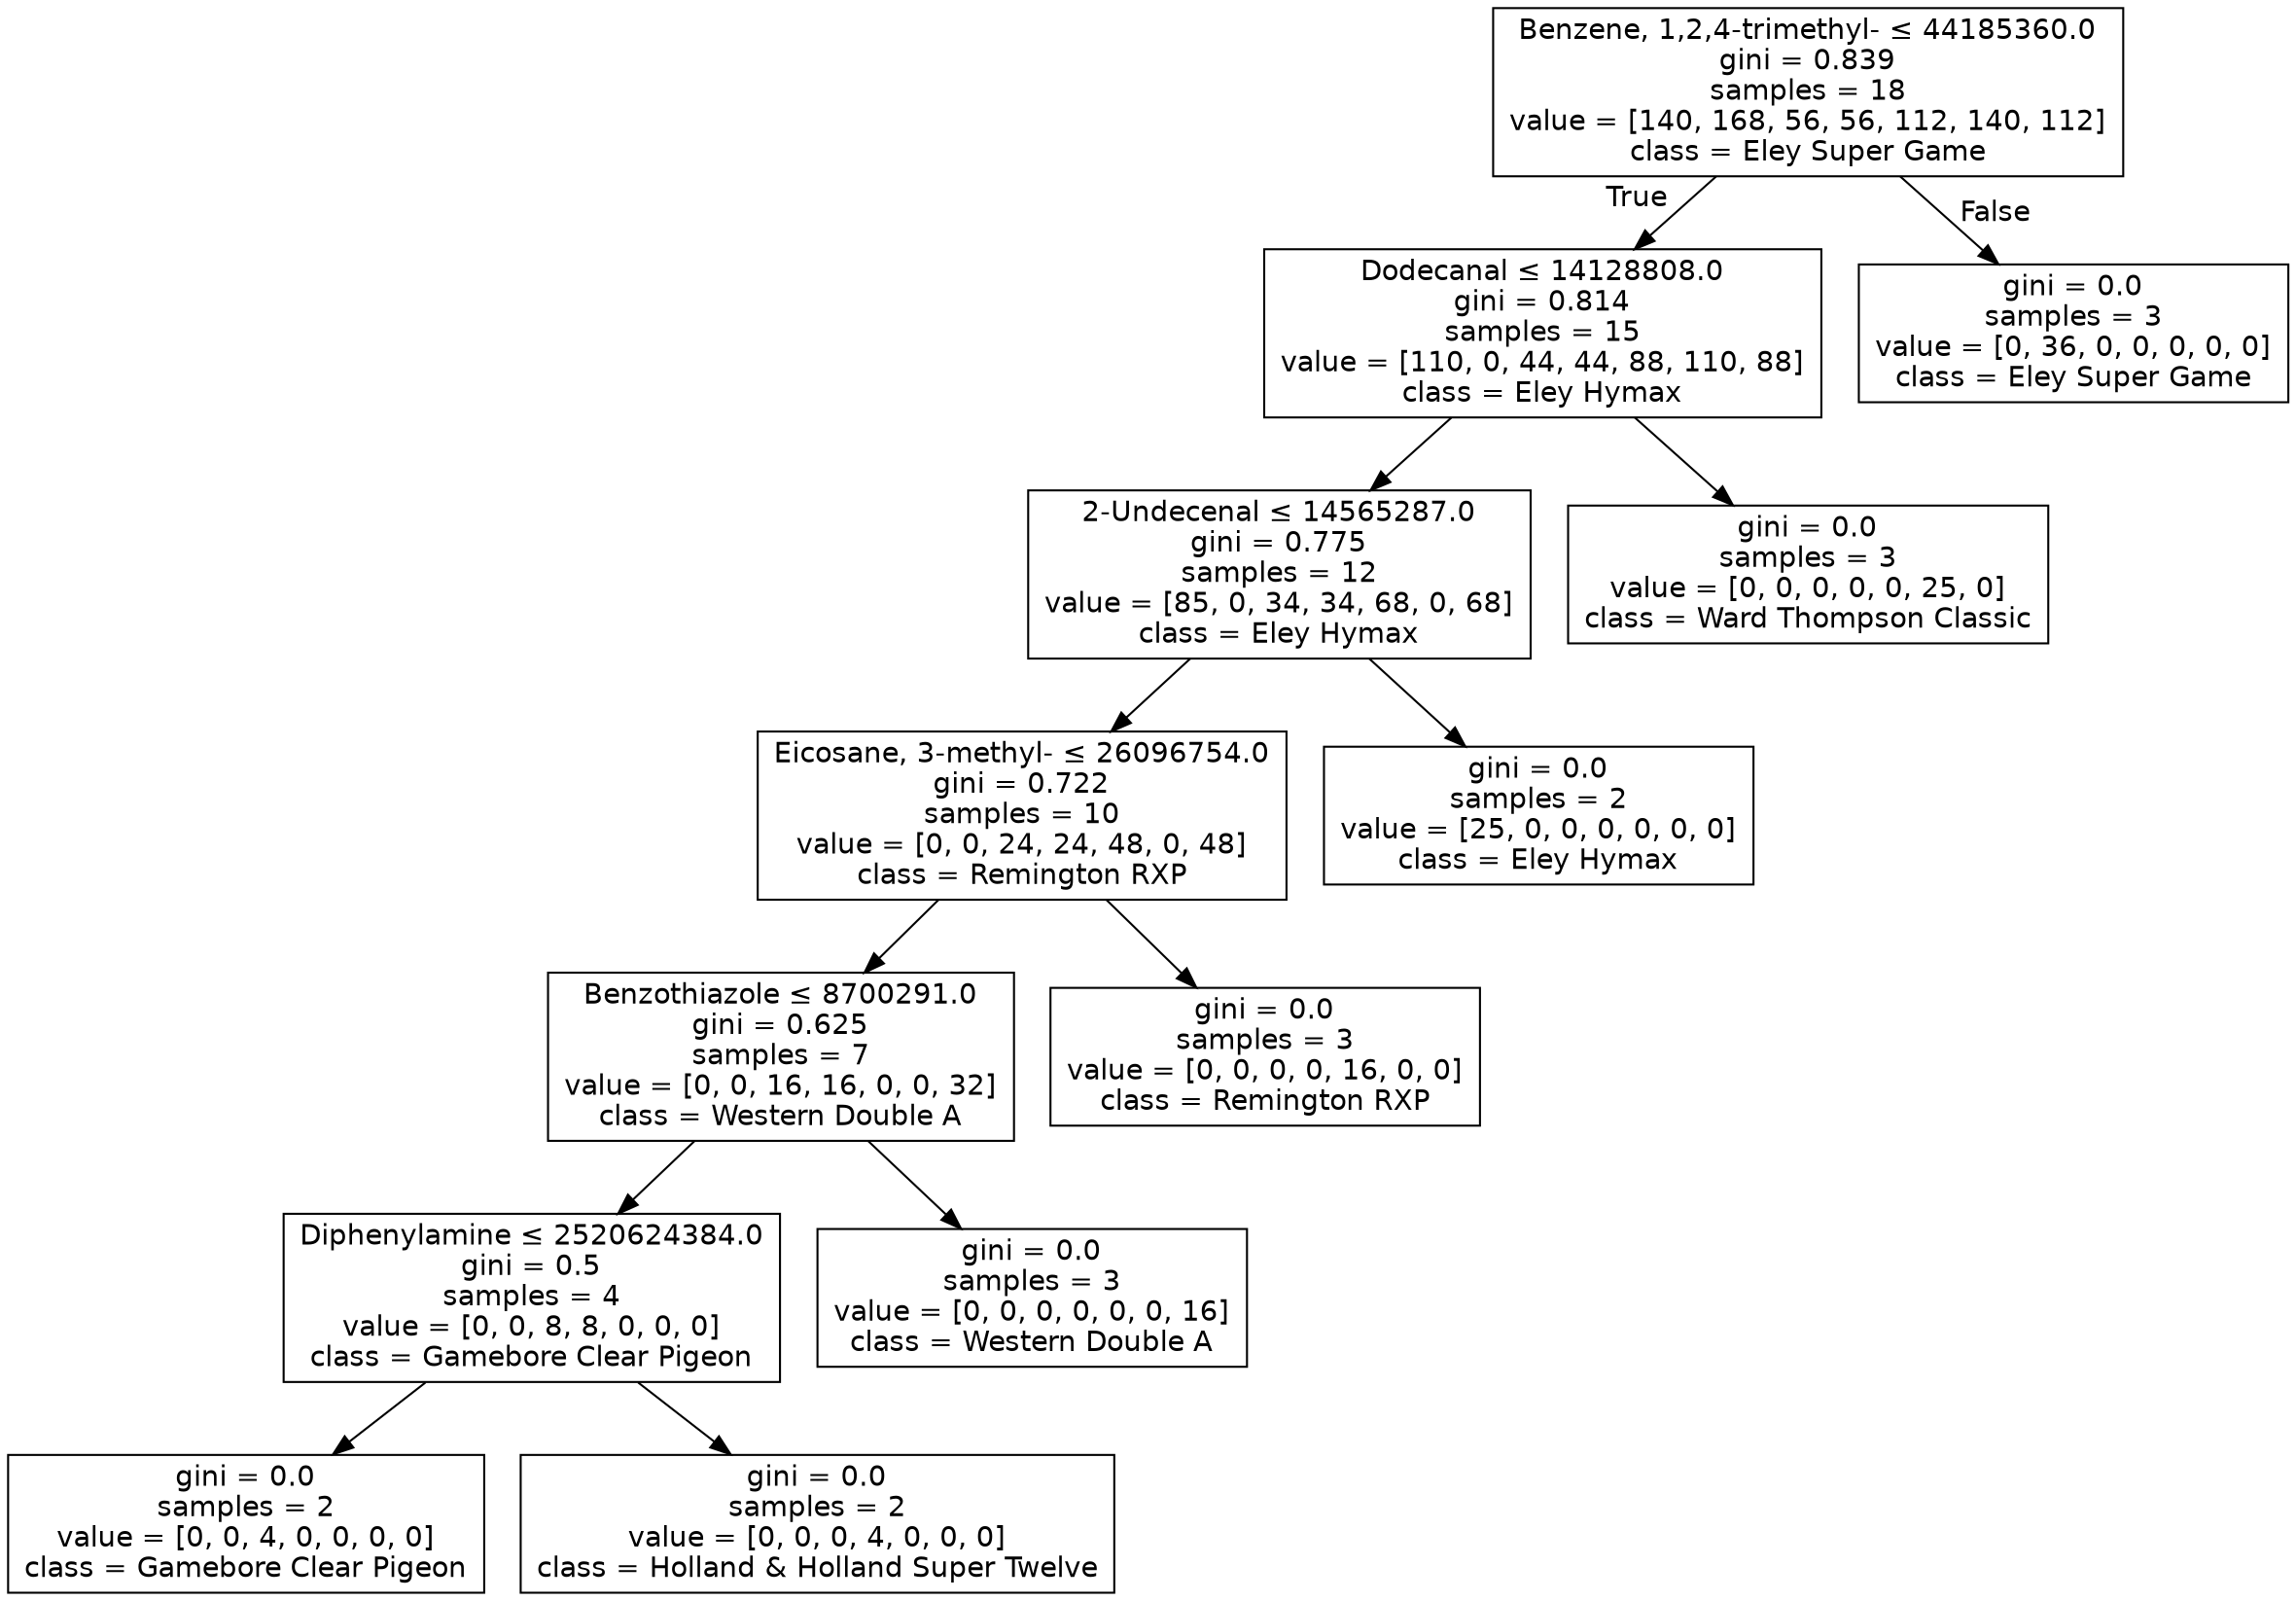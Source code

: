 digraph Tree {
node [shape=box, fontname="helvetica"] ;
edge [fontname="helvetica"] ;
0 [label=<Benzene, 1,2,4-trimethyl- &le; 44185360.0<br/>gini = 0.839<br/>samples = 18<br/>value = [140, 168, 56, 56, 112, 140, 112]<br/>class = Eley Super Game>] ;
1 [label=<Dodecanal &le; 14128808.0<br/>gini = 0.814<br/>samples = 15<br/>value = [110, 0, 44, 44, 88, 110, 88]<br/>class = Eley Hymax>] ;
0 -> 1 [labeldistance=2.5, labelangle=45, headlabel="True"] ;
2 [label=<2-Undecenal &le; 14565287.0<br/>gini = 0.775<br/>samples = 12<br/>value = [85, 0, 34, 34, 68, 0, 68]<br/>class = Eley Hymax>] ;
1 -> 2 ;
3 [label=<Eicosane, 3-methyl- &le; 26096754.0<br/>gini = 0.722<br/>samples = 10<br/>value = [0, 0, 24, 24, 48, 0, 48]<br/>class = Remington RXP>] ;
2 -> 3 ;
4 [label=<Benzothiazole &le; 8700291.0<br/>gini = 0.625<br/>samples = 7<br/>value = [0, 0, 16, 16, 0, 0, 32]<br/>class = Western Double A>] ;
3 -> 4 ;
5 [label=<Diphenylamine &le; 2520624384.0<br/>gini = 0.5<br/>samples = 4<br/>value = [0, 0, 8, 8, 0, 0, 0]<br/>class = Gamebore Clear Pigeon>] ;
4 -> 5 ;
6 [label=<gini = 0.0<br/>samples = 2<br/>value = [0, 0, 4, 0, 0, 0, 0]<br/>class = Gamebore Clear Pigeon>] ;
5 -> 6 ;
7 [label=<gini = 0.0<br/>samples = 2<br/>value = [0, 0, 0, 4, 0, 0, 0]<br/>class = Holland &amp; Holland Super Twelve>] ;
5 -> 7 ;
8 [label=<gini = 0.0<br/>samples = 3<br/>value = [0, 0, 0, 0, 0, 0, 16]<br/>class = Western Double A>] ;
4 -> 8 ;
9 [label=<gini = 0.0<br/>samples = 3<br/>value = [0, 0, 0, 0, 16, 0, 0]<br/>class = Remington RXP>] ;
3 -> 9 ;
10 [label=<gini = 0.0<br/>samples = 2<br/>value = [25, 0, 0, 0, 0, 0, 0]<br/>class = Eley Hymax>] ;
2 -> 10 ;
11 [label=<gini = 0.0<br/>samples = 3<br/>value = [0, 0, 0, 0, 0, 25, 0]<br/>class = Ward Thompson Classic>] ;
1 -> 11 ;
12 [label=<gini = 0.0<br/>samples = 3<br/>value = [0, 36, 0, 0, 0, 0, 0]<br/>class = Eley Super Game>] ;
0 -> 12 [labeldistance=2.5, labelangle=-45, headlabel="False"] ;
}
